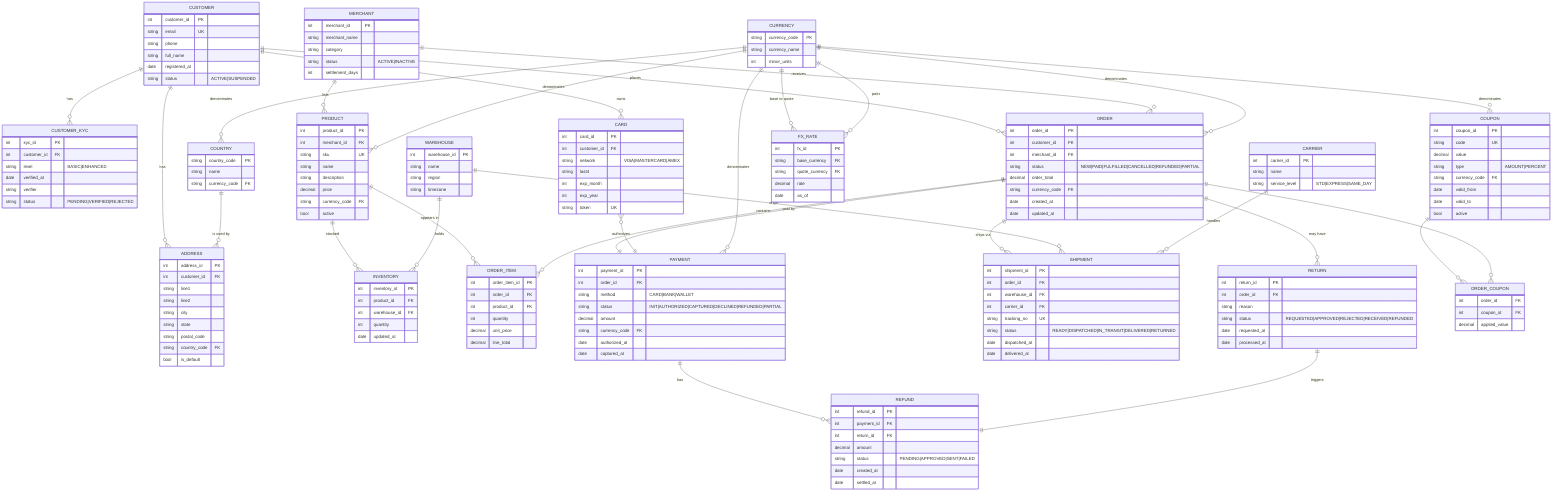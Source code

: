 erDiagram
    %% ===================== ENTITIES =====================
    CUSTOMER {
        int customer_id PK
        string email UK
        string phone
        string full_name
        date registered_at
        string status  "ACTIVE|SUSPENDED"
    }

    CUSTOMER_KYC {
        int kyc_id PK
        int customer_id FK
        string level   "BASIC|ENHANCED"
        date verified_at
        string verifier
        string status  "PENDING|VERIFIED|REJECTED"
    }

    ADDRESS {
        int address_id PK
        int customer_id FK
        string line1
        string line2
        string city
        string state
        string postal_code
        string country_code FK
        bool is_default
    }

    COUNTRY {
        string country_code PK
        string name
        string currency_code FK
    }

    CURRENCY {
        string currency_code PK
        string currency_name
        int minor_units
    }

    MERCHANT {
        int merchant_id PK
        string merchant_name
        string category
        string status "ACTIVE|INACTIVE"
        int settlement_days
    }

    PRODUCT {
        int product_id PK
        int merchant_id FK
        string sku UK
        string name
        string description
        decimal price
        string currency_code FK
        bool active
    }

    INVENTORY {
        int inventory_id PK
        int product_id FK
        int warehouse_id FK
        int quantity
        date updated_at
    }

    WAREHOUSE {
        int warehouse_id PK
        string name
        string region
        string timezone
    }

    "ORDER" {
        int order_id PK
        int customer_id FK
        int merchant_id FK
        string status "NEW|PAID|FULFILLED|CANCELLED|REFUNDED|PARTIAL"
        decimal order_total
        string currency_code FK
        date created_at
        date updated_at
    }

    ORDER_ITEM {
        int order_item_id PK
        int order_id FK
        int product_id FK
        int quantity
        decimal unit_price
        decimal line_total
    }

    PAYMENT {
        int payment_id PK
        int order_id FK
        string method "CARD|BANK|WALLET"
        string status "INIT|AUTHORIZED|CAPTURED|DECLINED|REFUNDED|PARTIAL"
        decimal amount
        string currency_code FK
        date authorized_at
        date captured_at
    }

    CARD {
        int card_id PK
        int customer_id FK
        string network "VISA|MASTERCARD|AMEX"
        string last4
        int exp_month
        int exp_year
        string token UK
    }

    SHIPMENT {
        int shipment_id PK
        int order_id FK
        int warehouse_id FK
        int carrier_id FK
        string tracking_no UK
        string status "READY|DISPATCHED|IN_TRANSIT|DELIVERED|RETURNED"
        date dispatched_at
        date delivered_at
    }

    CARRIER {
        int carrier_id PK
        string name
        string service_level "STD|EXPRESS|SAME_DAY"
    }

    RETURN {
        int return_id PK
        int order_id FK
        string reason
        string status "REQUESTED|APPROVED|REJECTED|RECEIVED|REFUNDED"
        date requested_at
        date processed_at
    }

    REFUND {
        int refund_id PK
        int payment_id FK
        int return_id FK
        decimal amount
        string status "PENDING|APPROVED|SENT|FAILED"
        date created_at
        date settled_at
    }

    FX_RATE {
        int fx_id PK
        string base_currency FK
        string quote_currency FK
        decimal rate
        date as_of
    }

    COUPON {
        int coupon_id PK
        string code UK
        decimal value
        string type "AMOUNT|PERCENT"
        string currency_code FK
        date valid_from
        date valid_to
        bool active
    }

    ORDER_COUPON {
        int order_id FK
        int coupon_id FK
        decimal applied_value
    }

    %% ===================== RELATIONSHIPS =====================

    CUSTOMER ||--o{ CUSTOMER_KYC : has
    CUSTOMER ||--o{ ADDRESS : "has"
    COUNTRY  ||--o{ ADDRESS : "is used by"
    CURRENCY ||--o{ COUNTRY : "denominates"
    MERCHANT ||--o{ PRODUCT : "lists"
    PRODUCT  ||--o{ ORDER_ITEM : "appears in"
    "ORDER"  ||--o{ ORDER_ITEM : "contains"
    CUSTOMER ||--o{ "ORDER" : "places"
    MERCHANT ||--o{ "ORDER" : "receives"

    "ORDER"  ||--|| PAYMENT : "paid by"
    PAYMENT  ||--o{ REFUND : "has"
    RETURN   ||--|| REFUND : "triggers"

    CUSTOMER ||--o{ CARD : "owns"
    CARD     }o--|| PAYMENT : "authorizes"

    PRODUCT  ||--o{ INVENTORY : "stocked"
    WAREHOUSE ||--o{ INVENTORY : "holds"
    "ORDER"  ||--o{ SHIPMENT : "ships via"
    WAREHOUSE ||--o{ SHIPMENT : "origin"
    CARRIER  ||--o{ SHIPMENT : "handles"

    "ORDER"  ||--o{ RETURN : "may have"

    CURRENCY ||--o{ "ORDER" : "denominates"
    CURRENCY ||--o{ PAYMENT : "denominates"
    CURRENCY ||--o{ PRODUCT : "denominates"
    CURRENCY ||--o{ COUPON : "denominates"

    COUPON ||--o{ ORDER_COUPON : ""
    "ORDER" ||--o{ ORDER_COUPON : ""

    CURRENCY ||--o{ FX_RATE : "base or quote"
    FX_RATE  }o--|| CURRENCY : "pairs"